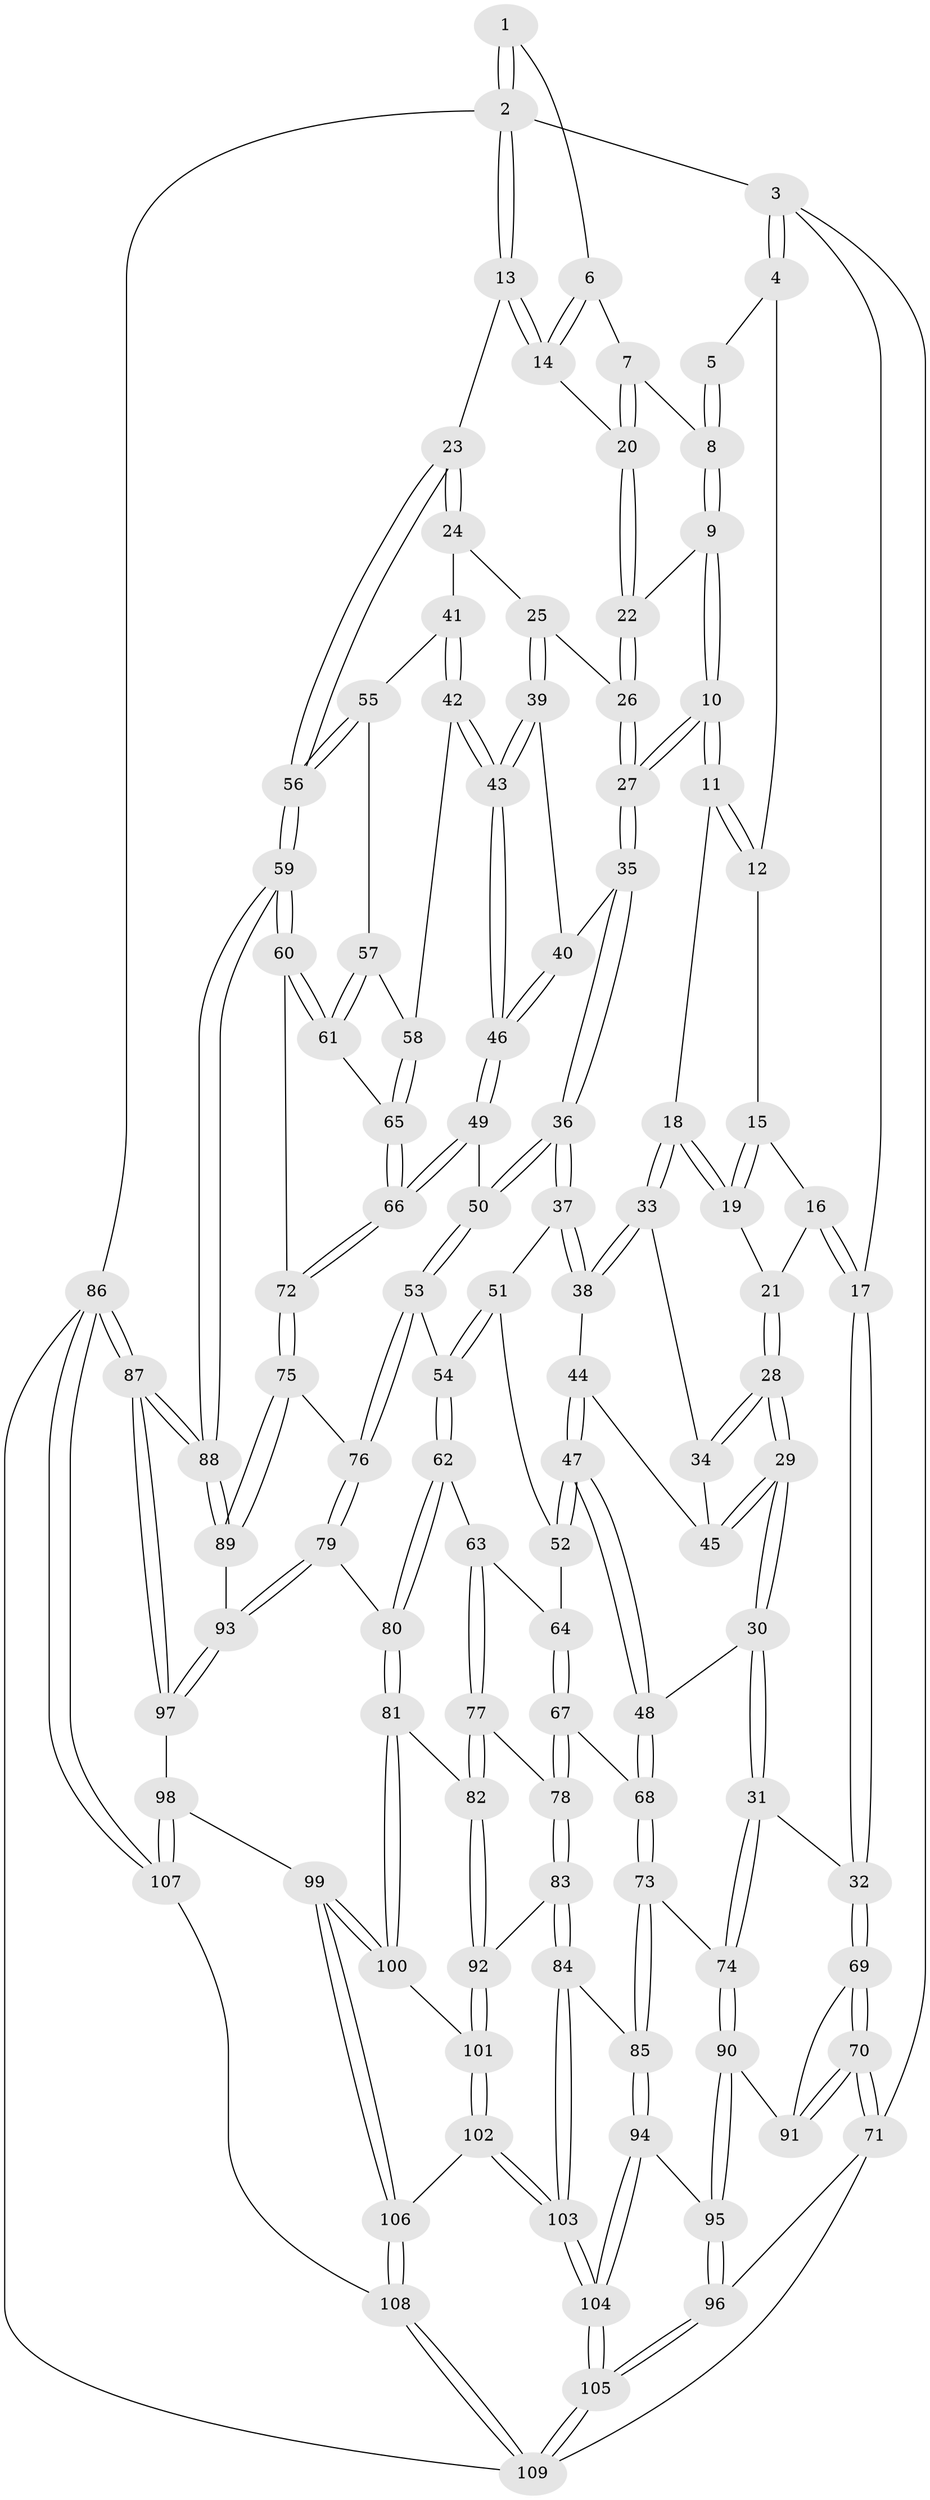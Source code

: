 // Generated by graph-tools (version 1.1) at 2025/17/03/09/25 04:17:18]
// undirected, 109 vertices, 269 edges
graph export_dot {
graph [start="1"]
  node [color=gray90,style=filled];
  1 [pos="+0.8997971061775364+0"];
  2 [pos="+1+0"];
  3 [pos="+0+0"];
  4 [pos="+0.47496809813243757+0"];
  5 [pos="+0.5696344975288937+0"];
  6 [pos="+0.8770282254595541+0"];
  7 [pos="+0.8064741077161601+0.07754509524342057"];
  8 [pos="+0.7235046538563612+0.1394781444753561"];
  9 [pos="+0.7193875064507455+0.14995110852703314"];
  10 [pos="+0.7000199049486795+0.18363654235302498"];
  11 [pos="+0.6608235659634165+0.17804548286717564"];
  12 [pos="+0.47885527854816834+0"];
  13 [pos="+1+0.11553271923740396"];
  14 [pos="+0.9658798062774937+0.11557253101803891"];
  15 [pos="+0.4741862308274777+0"];
  16 [pos="+0.38295628100486007+0.14873924494291813"];
  17 [pos="+0+0"];
  18 [pos="+0.549663214953148+0.18794540893093975"];
  19 [pos="+0.5365221837444998+0.17709557639520565"];
  20 [pos="+0.9186704194316968+0.18196694389269025"];
  21 [pos="+0.39087476359520346+0.18941548073545267"];
  22 [pos="+0.91741942648961+0.18796470119609948"];
  23 [pos="+1+0.22391036252712435"];
  24 [pos="+0.926684569064154+0.22411809514550887"];
  25 [pos="+0.9201879458490796+0.21699228441550206"];
  26 [pos="+0.9177204149009064+0.2069639994460871"];
  27 [pos="+0.710034869177085+0.21298126947252452"];
  28 [pos="+0.36856324025457554+0.23561443523782905"];
  29 [pos="+0.32455066387976667+0.3163562812399946"];
  30 [pos="+0.30717744800740054+0.33966128653864175"];
  31 [pos="+0.0852724971472509+0.3251721570248579"];
  32 [pos="+0+0.23262544902073193"];
  33 [pos="+0.5369850764794868+0.23481098312609616"];
  34 [pos="+0.5110941877295776+0.2439169904480886"];
  35 [pos="+0.7106364578555344+0.21626904347103965"];
  36 [pos="+0.6983015084778375+0.31293910027048893"];
  37 [pos="+0.5415631375728981+0.29126805740140804"];
  38 [pos="+0.5395321373799262+0.28556346594291543"];
  39 [pos="+0.8539028270785296+0.2653001122510581"];
  40 [pos="+0.8166253264059862+0.26127682905417715"];
  41 [pos="+0.9472959550845435+0.2960598457994773"];
  42 [pos="+0.885946643696813+0.3482043839435162"];
  43 [pos="+0.8616989918584307+0.3578368443133117"];
  44 [pos="+0.5266719465724088+0.2876260437057979"];
  45 [pos="+0.43780989153790534+0.2788055666606635"];
  46 [pos="+0.8207455385115235+0.3995547157397598"];
  47 [pos="+0.3336508249434884+0.34166375422926215"];
  48 [pos="+0.3107668159243686+0.34272368759224264"];
  49 [pos="+0.8130575612889417+0.40933856607159075"];
  50 [pos="+0.7074613540152735+0.3881076621583285"];
  51 [pos="+0.5408053367879836+0.297022276759107"];
  52 [pos="+0.5188271683410148+0.3473489711139572"];
  53 [pos="+0.7055281402758485+0.38994095625720127"];
  54 [pos="+0.6628583474080156+0.42263806885264493"];
  55 [pos="+0.9919755787998159+0.32306251575295164"];
  56 [pos="+1+0.33978678392572337"];
  57 [pos="+0.97252009589573+0.36064933370956737"];
  58 [pos="+0.9494873213732477+0.38491598986081926"];
  59 [pos="+1+0.5459403318542297"];
  60 [pos="+1+0.4745535454887128"];
  61 [pos="+1+0.44873956280486377"];
  62 [pos="+0.6584180625124146+0.42705207901430114"];
  63 [pos="+0.5966670896817865+0.4415522477538944"];
  64 [pos="+0.5288265255391594+0.3715152169783622"];
  65 [pos="+0.9480030505728911+0.40633171549250563"];
  66 [pos="+0.8473493754901527+0.4546858610849723"];
  67 [pos="+0.4060839524746288+0.45399172678961053"];
  68 [pos="+0.36945193136620874+0.4286171524194513"];
  69 [pos="+0+0.3317981405084169"];
  70 [pos="+0+0.7197287486817974"];
  71 [pos="+0+0.8688110097657321"];
  72 [pos="+0.8609491773710567+0.48885748075049557"];
  73 [pos="+0.28411909517156225+0.6314886453073568"];
  74 [pos="+0.14241230630655471+0.4986258508847341"];
  75 [pos="+0.8538384258166939+0.5657613188931374"];
  76 [pos="+0.7849228153713521+0.6052814562262278"];
  77 [pos="+0.5106065678376551+0.5140744420705949"];
  78 [pos="+0.43997997386781795+0.48650425807746017"];
  79 [pos="+0.7424517329468879+0.6384036296126259"];
  80 [pos="+0.6966580040510586+0.6570980314780737"];
  81 [pos="+0.6701814504499992+0.6868253184030204"];
  82 [pos="+0.5401726915083037+0.6276571216846976"];
  83 [pos="+0.3288303220081039+0.714705700119217"];
  84 [pos="+0.3227897164243868+0.7147451643262702"];
  85 [pos="+0.3206024300219815+0.7141998883147654"];
  86 [pos="+1+1"];
  87 [pos="+1+1"];
  88 [pos="+1+0.5503297641415748"];
  89 [pos="+0.9416687412828629+0.6229608340427394"];
  90 [pos="+0.08629661497616023+0.6817940608403024"];
  91 [pos="+0.05900991237297346+0.6793959628935775"];
  92 [pos="+0.36981037568716624+0.7240749455990748"];
  93 [pos="+0.910078928951936+0.7427855078582908"];
  94 [pos="+0.22688469346164475+0.7585033415706665"];
  95 [pos="+0.1438329408183073+0.7524225337628659"];
  96 [pos="+0.08532503518940056+0.8182965457869252"];
  97 [pos="+0.9188745162390386+0.8159261512529252"];
  98 [pos="+0.7589302169467727+0.8608064716507953"];
  99 [pos="+0.6873763809613993+0.8054122183070951"];
  100 [pos="+0.6726412662781259+0.7431340659233568"];
  101 [pos="+0.4243087475268757+0.7856126697739484"];
  102 [pos="+0.47500192592261536+0.8889163849185965"];
  103 [pos="+0.32804760659530235+0.987599153161976"];
  104 [pos="+0.19961511514580205+1"];
  105 [pos="+0.16920184989562595+1"];
  106 [pos="+0.5347060985569642+0.914631987108878"];
  107 [pos="+0.7802381804161044+1"];
  108 [pos="+0.5840602860880845+1"];
  109 [pos="+0.14085571093944896+1"];
  1 -- 2;
  1 -- 2;
  1 -- 6;
  2 -- 3;
  2 -- 13;
  2 -- 13;
  2 -- 86;
  3 -- 4;
  3 -- 4;
  3 -- 17;
  3 -- 71;
  4 -- 5;
  4 -- 12;
  5 -- 8;
  5 -- 8;
  6 -- 7;
  6 -- 14;
  6 -- 14;
  7 -- 8;
  7 -- 20;
  7 -- 20;
  8 -- 9;
  8 -- 9;
  9 -- 10;
  9 -- 10;
  9 -- 22;
  10 -- 11;
  10 -- 11;
  10 -- 27;
  10 -- 27;
  11 -- 12;
  11 -- 12;
  11 -- 18;
  12 -- 15;
  13 -- 14;
  13 -- 14;
  13 -- 23;
  14 -- 20;
  15 -- 16;
  15 -- 19;
  15 -- 19;
  16 -- 17;
  16 -- 17;
  16 -- 21;
  17 -- 32;
  17 -- 32;
  18 -- 19;
  18 -- 19;
  18 -- 33;
  18 -- 33;
  19 -- 21;
  20 -- 22;
  20 -- 22;
  21 -- 28;
  21 -- 28;
  22 -- 26;
  22 -- 26;
  23 -- 24;
  23 -- 24;
  23 -- 56;
  23 -- 56;
  24 -- 25;
  24 -- 41;
  25 -- 26;
  25 -- 39;
  25 -- 39;
  26 -- 27;
  26 -- 27;
  27 -- 35;
  27 -- 35;
  28 -- 29;
  28 -- 29;
  28 -- 34;
  28 -- 34;
  29 -- 30;
  29 -- 30;
  29 -- 45;
  29 -- 45;
  30 -- 31;
  30 -- 31;
  30 -- 48;
  31 -- 32;
  31 -- 74;
  31 -- 74;
  32 -- 69;
  32 -- 69;
  33 -- 34;
  33 -- 38;
  33 -- 38;
  34 -- 45;
  35 -- 36;
  35 -- 36;
  35 -- 40;
  36 -- 37;
  36 -- 37;
  36 -- 50;
  36 -- 50;
  37 -- 38;
  37 -- 38;
  37 -- 51;
  38 -- 44;
  39 -- 40;
  39 -- 43;
  39 -- 43;
  40 -- 46;
  40 -- 46;
  41 -- 42;
  41 -- 42;
  41 -- 55;
  42 -- 43;
  42 -- 43;
  42 -- 58;
  43 -- 46;
  43 -- 46;
  44 -- 45;
  44 -- 47;
  44 -- 47;
  46 -- 49;
  46 -- 49;
  47 -- 48;
  47 -- 48;
  47 -- 52;
  47 -- 52;
  48 -- 68;
  48 -- 68;
  49 -- 50;
  49 -- 66;
  49 -- 66;
  50 -- 53;
  50 -- 53;
  51 -- 52;
  51 -- 54;
  51 -- 54;
  52 -- 64;
  53 -- 54;
  53 -- 76;
  53 -- 76;
  54 -- 62;
  54 -- 62;
  55 -- 56;
  55 -- 56;
  55 -- 57;
  56 -- 59;
  56 -- 59;
  57 -- 58;
  57 -- 61;
  57 -- 61;
  58 -- 65;
  58 -- 65;
  59 -- 60;
  59 -- 60;
  59 -- 88;
  59 -- 88;
  60 -- 61;
  60 -- 61;
  60 -- 72;
  61 -- 65;
  62 -- 63;
  62 -- 80;
  62 -- 80;
  63 -- 64;
  63 -- 77;
  63 -- 77;
  64 -- 67;
  64 -- 67;
  65 -- 66;
  65 -- 66;
  66 -- 72;
  66 -- 72;
  67 -- 68;
  67 -- 78;
  67 -- 78;
  68 -- 73;
  68 -- 73;
  69 -- 70;
  69 -- 70;
  69 -- 91;
  70 -- 71;
  70 -- 71;
  70 -- 91;
  70 -- 91;
  71 -- 96;
  71 -- 109;
  72 -- 75;
  72 -- 75;
  73 -- 74;
  73 -- 85;
  73 -- 85;
  74 -- 90;
  74 -- 90;
  75 -- 76;
  75 -- 89;
  75 -- 89;
  76 -- 79;
  76 -- 79;
  77 -- 78;
  77 -- 82;
  77 -- 82;
  78 -- 83;
  78 -- 83;
  79 -- 80;
  79 -- 93;
  79 -- 93;
  80 -- 81;
  80 -- 81;
  81 -- 82;
  81 -- 100;
  81 -- 100;
  82 -- 92;
  82 -- 92;
  83 -- 84;
  83 -- 84;
  83 -- 92;
  84 -- 85;
  84 -- 103;
  84 -- 103;
  85 -- 94;
  85 -- 94;
  86 -- 87;
  86 -- 87;
  86 -- 107;
  86 -- 107;
  86 -- 109;
  87 -- 88;
  87 -- 88;
  87 -- 97;
  87 -- 97;
  88 -- 89;
  88 -- 89;
  89 -- 93;
  90 -- 91;
  90 -- 95;
  90 -- 95;
  92 -- 101;
  92 -- 101;
  93 -- 97;
  93 -- 97;
  94 -- 95;
  94 -- 104;
  94 -- 104;
  95 -- 96;
  95 -- 96;
  96 -- 105;
  96 -- 105;
  97 -- 98;
  98 -- 99;
  98 -- 107;
  98 -- 107;
  99 -- 100;
  99 -- 100;
  99 -- 106;
  99 -- 106;
  100 -- 101;
  101 -- 102;
  101 -- 102;
  102 -- 103;
  102 -- 103;
  102 -- 106;
  103 -- 104;
  103 -- 104;
  104 -- 105;
  104 -- 105;
  105 -- 109;
  105 -- 109;
  106 -- 108;
  106 -- 108;
  107 -- 108;
  108 -- 109;
  108 -- 109;
}
